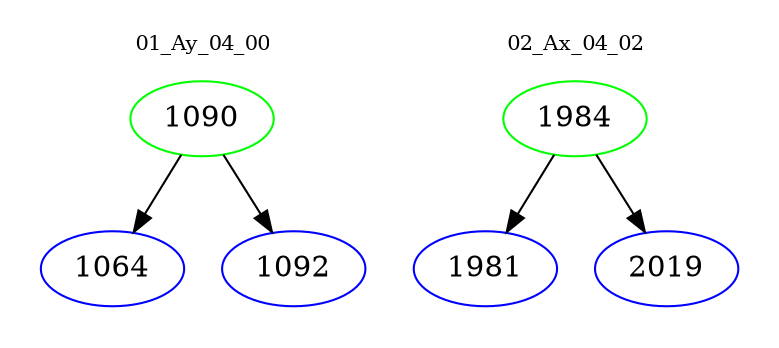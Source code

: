 digraph{
subgraph cluster_0 {
color = white
label = "01_Ay_04_00";
fontsize=10;
T0_1090 [label="1090", color="green"]
T0_1090 -> T0_1064 [color="black"]
T0_1064 [label="1064", color="blue"]
T0_1090 -> T0_1092 [color="black"]
T0_1092 [label="1092", color="blue"]
}
subgraph cluster_1 {
color = white
label = "02_Ax_04_02";
fontsize=10;
T1_1984 [label="1984", color="green"]
T1_1984 -> T1_1981 [color="black"]
T1_1981 [label="1981", color="blue"]
T1_1984 -> T1_2019 [color="black"]
T1_2019 [label="2019", color="blue"]
}
}

